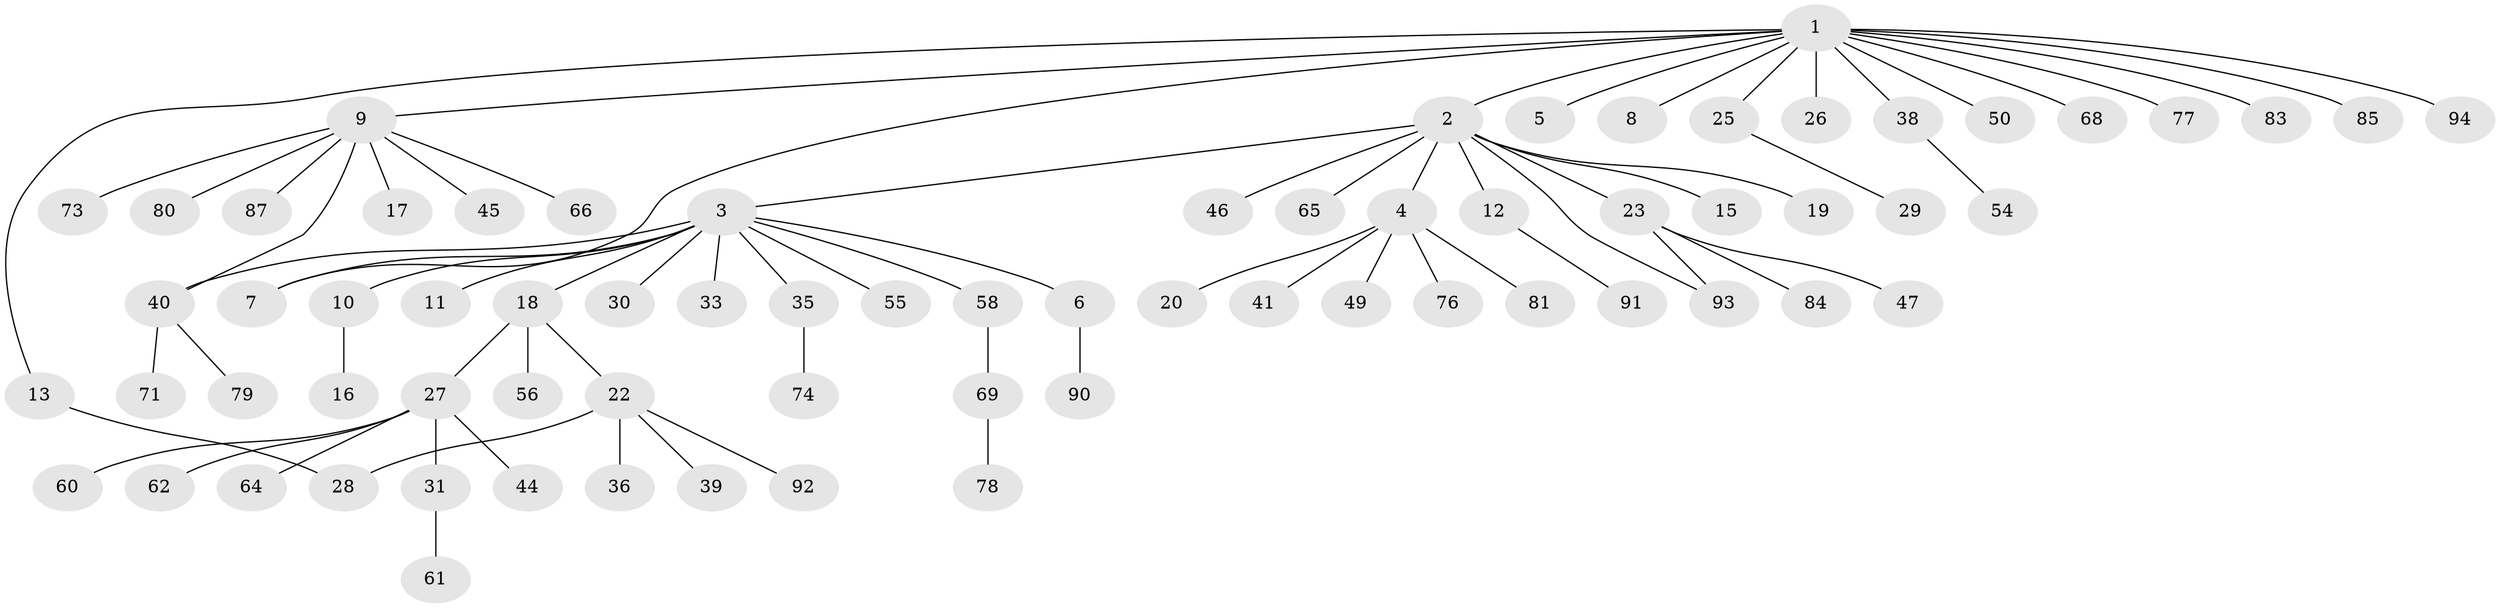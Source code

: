 // Generated by graph-tools (version 1.1) at 2025/51/02/27/25 19:51:55]
// undirected, 71 vertices, 74 edges
graph export_dot {
graph [start="1"]
  node [color=gray90,style=filled];
  1 [super="+72"];
  2 [super="+14"];
  3 [super="+42"];
  4 [super="+21"];
  5;
  6 [super="+37"];
  7 [super="+51"];
  8;
  9 [super="+63"];
  10 [super="+48"];
  11;
  12 [super="+43"];
  13 [super="+24"];
  15 [super="+86"];
  16;
  17;
  18 [super="+89"];
  19 [super="+75"];
  20;
  22 [super="+32"];
  23 [super="+67"];
  25 [super="+52"];
  26;
  27 [super="+34"];
  28;
  29;
  30;
  31 [super="+57"];
  33 [super="+88"];
  35 [super="+70"];
  36;
  38 [super="+82"];
  39;
  40 [super="+53"];
  41;
  44;
  45;
  46;
  47;
  49;
  50;
  54;
  55;
  56;
  58 [super="+59"];
  60;
  61;
  62;
  64;
  65;
  66;
  68;
  69;
  71;
  73;
  74;
  76;
  77;
  78;
  79;
  80;
  81;
  83;
  84;
  85;
  87;
  90;
  91;
  92;
  93;
  94;
  1 -- 2;
  1 -- 5;
  1 -- 8;
  1 -- 9;
  1 -- 13;
  1 -- 25;
  1 -- 26;
  1 -- 38;
  1 -- 50;
  1 -- 68;
  1 -- 77;
  1 -- 83;
  1 -- 85;
  1 -- 94;
  1 -- 7;
  2 -- 3;
  2 -- 4;
  2 -- 12;
  2 -- 15;
  2 -- 19;
  2 -- 46;
  2 -- 65;
  2 -- 93;
  2 -- 23;
  3 -- 6;
  3 -- 7;
  3 -- 10;
  3 -- 11;
  3 -- 18;
  3 -- 30;
  3 -- 33;
  3 -- 35;
  3 -- 55;
  3 -- 58;
  3 -- 40;
  4 -- 20;
  4 -- 76;
  4 -- 81;
  4 -- 49;
  4 -- 41;
  6 -- 90;
  9 -- 17;
  9 -- 40;
  9 -- 45;
  9 -- 66;
  9 -- 73;
  9 -- 80;
  9 -- 87;
  10 -- 16;
  12 -- 91;
  13 -- 28;
  18 -- 22;
  18 -- 27;
  18 -- 56;
  22 -- 36;
  22 -- 39;
  22 -- 92;
  22 -- 28;
  23 -- 47;
  23 -- 93;
  23 -- 84;
  25 -- 29;
  27 -- 31;
  27 -- 44;
  27 -- 60;
  27 -- 64;
  27 -- 62;
  31 -- 61;
  35 -- 74;
  38 -- 54;
  40 -- 71;
  40 -- 79;
  58 -- 69;
  69 -- 78;
}
